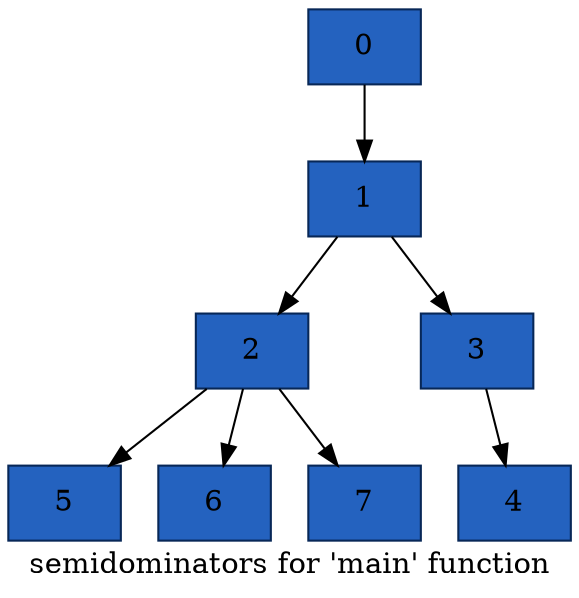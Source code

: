 digraph "semidominators for 'main' function" {
	label="semidominators for 'main' function";
	0 [shape=record, color="#072757", style=filled, fillcolor="#2462bf", label="{0}"];
	1 [shape=record, color="#072757", style=filled, fillcolor="#2462bf", label="{1}"];
	0 -> 1;
	2 [shape=record, color="#072757", style=filled, fillcolor="#2462bf", label="{2}"];
	1 -> 2;
	3 [shape=record, color="#072757", style=filled, fillcolor="#2462bf", label="{3}"];
	1 -> 3;
	4 [shape=record, color="#072757", style=filled, fillcolor="#2462bf", label="{4}"];
	3 -> 4;
	5 [shape=record, color="#072757", style=filled, fillcolor="#2462bf", label="{5}"];
	2 -> 5;
	6 [shape=record, color="#072757", style=filled, fillcolor="#2462bf", label="{6}"];
	2 -> 6;
	7 [shape=record, color="#072757", style=filled, fillcolor="#2462bf", label="{7}"];
	2 -> 7;
}
